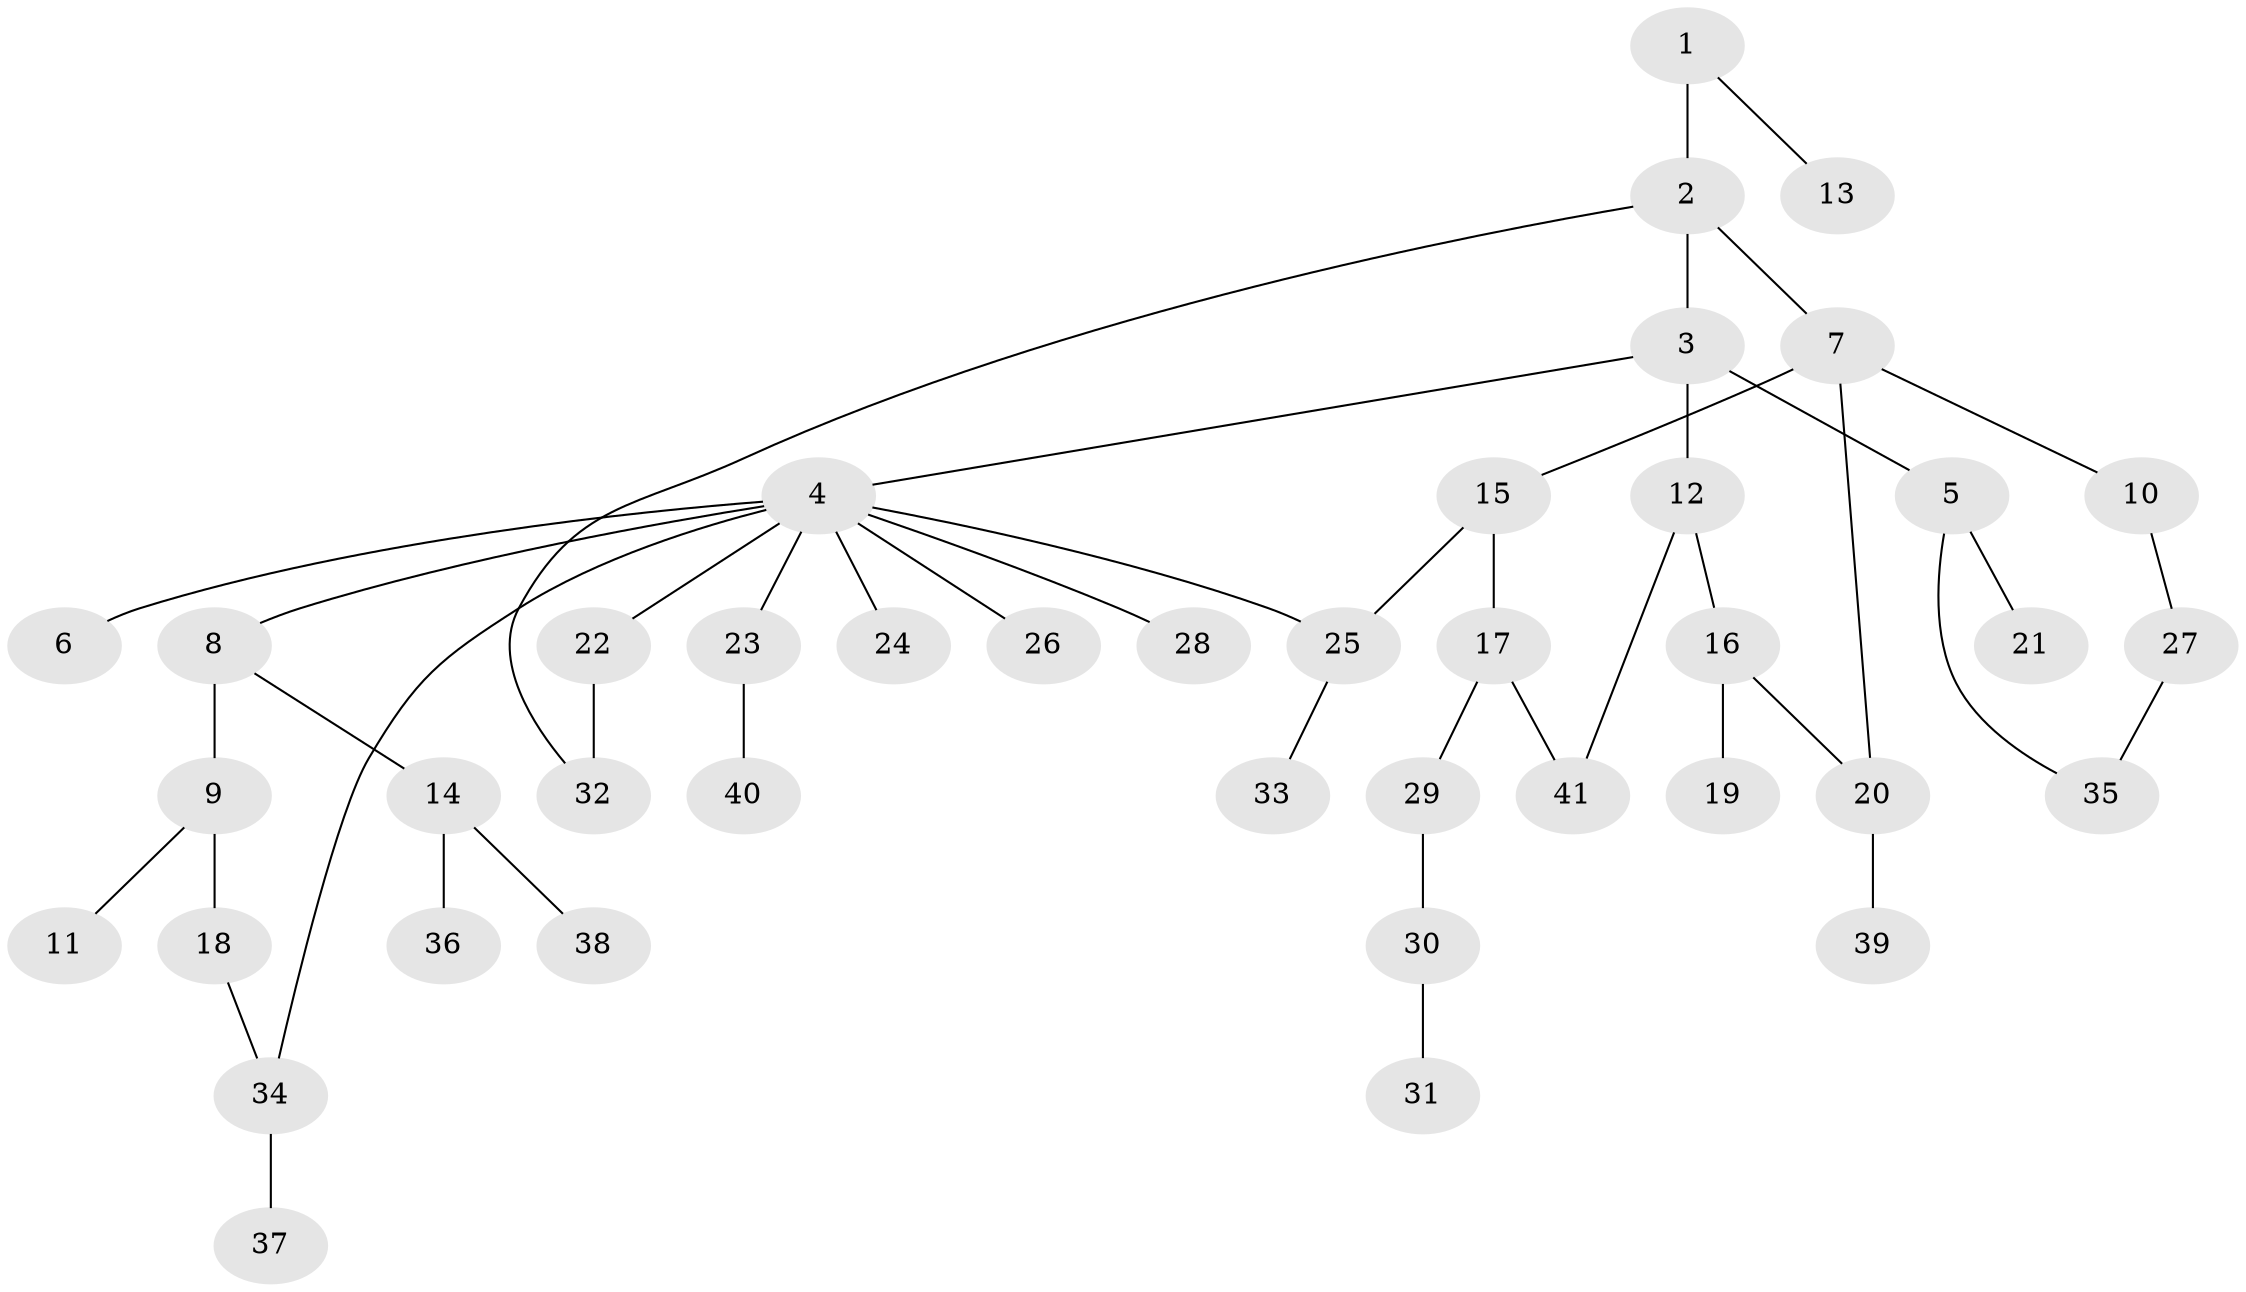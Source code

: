// original degree distribution, {2: 0.27848101265822783, 6: 0.0379746835443038, 3: 0.1518987341772152, 1: 0.4177215189873418, 5: 0.012658227848101266, 4: 0.10126582278481013}
// Generated by graph-tools (version 1.1) at 2025/34/03/09/25 02:34:23]
// undirected, 41 vertices, 46 edges
graph export_dot {
graph [start="1"]
  node [color=gray90,style=filled];
  1;
  2;
  3;
  4;
  5;
  6;
  7;
  8;
  9;
  10;
  11;
  12;
  13;
  14;
  15;
  16;
  17;
  18;
  19;
  20;
  21;
  22;
  23;
  24;
  25;
  26;
  27;
  28;
  29;
  30;
  31;
  32;
  33;
  34;
  35;
  36;
  37;
  38;
  39;
  40;
  41;
  1 -- 2 [weight=2.0];
  1 -- 13 [weight=1.0];
  2 -- 3 [weight=1.0];
  2 -- 7 [weight=1.0];
  2 -- 32 [weight=1.0];
  3 -- 4 [weight=1.0];
  3 -- 5 [weight=2.0];
  3 -- 12 [weight=1.0];
  4 -- 6 [weight=1.0];
  4 -- 8 [weight=1.0];
  4 -- 22 [weight=1.0];
  4 -- 23 [weight=1.0];
  4 -- 24 [weight=1.0];
  4 -- 25 [weight=1.0];
  4 -- 26 [weight=1.0];
  4 -- 28 [weight=1.0];
  4 -- 34 [weight=1.0];
  5 -- 21 [weight=1.0];
  5 -- 35 [weight=1.0];
  7 -- 10 [weight=1.0];
  7 -- 15 [weight=1.0];
  7 -- 20 [weight=1.0];
  8 -- 9 [weight=1.0];
  8 -- 14 [weight=1.0];
  9 -- 11 [weight=1.0];
  9 -- 18 [weight=1.0];
  10 -- 27 [weight=1.0];
  12 -- 16 [weight=1.0];
  12 -- 41 [weight=1.0];
  14 -- 36 [weight=1.0];
  14 -- 38 [weight=1.0];
  15 -- 17 [weight=1.0];
  15 -- 25 [weight=1.0];
  16 -- 19 [weight=2.0];
  16 -- 20 [weight=1.0];
  17 -- 29 [weight=1.0];
  17 -- 41 [weight=1.0];
  18 -- 34 [weight=1.0];
  20 -- 39 [weight=1.0];
  22 -- 32 [weight=2.0];
  23 -- 40 [weight=1.0];
  25 -- 33 [weight=2.0];
  27 -- 35 [weight=1.0];
  29 -- 30 [weight=1.0];
  30 -- 31 [weight=1.0];
  34 -- 37 [weight=1.0];
}
